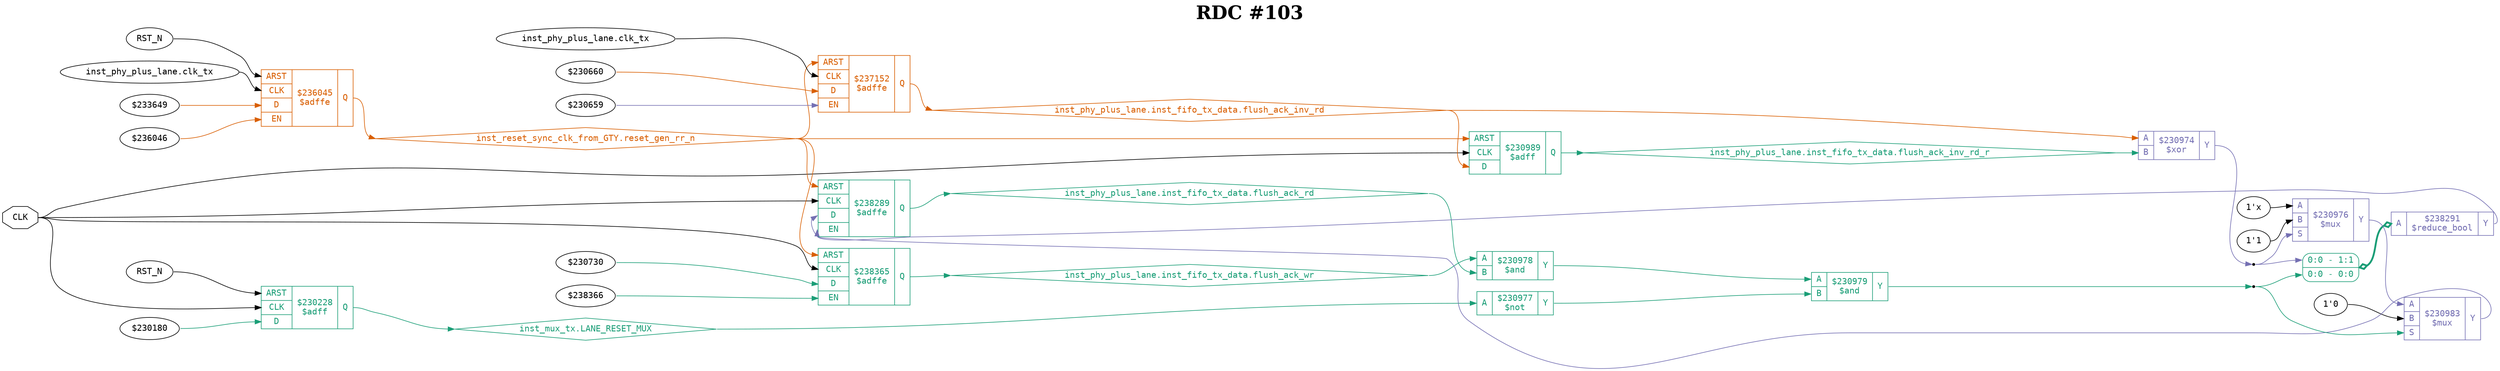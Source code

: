 digraph "spacefibre_light_top" {
label=<<b>RDC #103</b>>;
labelloc="t"
fontsize="30"
node ["fontname"="Courier"]
edge ["fontname"="Courier"]
rankdir="LR";
remincross=true;
n8 [ shape=octagon, label="CLK", color="black", fontcolor="black", href="/src/ip_spacefibre_light_top/spacefibre_light_top.vhd#45" ];
n9 [ shape=diamond, label="inst_mux_tx.LANE_RESET_MUX", colorscheme="dark28", color="1", fontcolor="1", href="/src/ip_spacefibre_light_top/mux_tx.vhd#58" ];
n10 [ shape=diamond, label="inst_phy_plus_lane.inst_fifo_tx_data.flush_ack_inv_rd", colorscheme="dark28", color="2", fontcolor="2", href="/src/ip/fifo_dc/fifo_dc.vhd#117" ];
n11 [ shape=diamond, label="inst_phy_plus_lane.inst_fifo_tx_data.flush_ack_inv_rd_r", colorscheme="dark28", color="1", fontcolor="1", href="/src/ip/fifo_dc/fifo_dc.vhd#118" ];
n12 [ shape=diamond, label="inst_phy_plus_lane.inst_fifo_tx_data.flush_ack_rd", colorscheme="dark28", color="1", fontcolor="1", href="/src/ip/fifo_dc/fifo_dc.vhd#120" ];
n13 [ shape=diamond, label="inst_phy_plus_lane.inst_fifo_tx_data.flush_ack_wr", colorscheme="dark28", color="1", fontcolor="1", href="/src/ip/fifo_dc/fifo_dc.vhd#119" ];
n14 [ shape=diamond, label="inst_reset_sync_clk_from_GTY.reset_gen_rr_n", colorscheme="dark28", color="2", fontcolor="2", href="/src/ip_spacefibre_light_top/reset_gen.vhd#46" ];
{ rank="source"; n8;}
{ rank="sink";}
v0 [ label="RST_N" ];
v1 [ label="inst_phy_plus_lane.clk_tx" ];
v2 [ label="$233649" ];
v3 [ label="$236046" ];
c19 [ shape=record, label="{{<p15> ARST|<p8> CLK|<p16> D|<p17> EN}|$236045\n$adffe|{<p18> Q}}", colorscheme="dark28", color="2", fontcolor="2" , href="/src/ip_spacefibre_light_top/reset_gen.vhd#56"  ];
v4 [ label="inst_phy_plus_lane.clk_tx" ];
v5 [ label="$230660" ];
v6 [ label="$230659" ];
c20 [ shape=record, label="{{<p15> ARST|<p8> CLK|<p16> D|<p17> EN}|$237152\n$adffe|{<p18> Q}}", colorscheme="dark28", color="2", fontcolor="2" , href="/src/ip/fifo_dc/fifo_dc.vhd#321"  ];
c21 [ shape=record, label="{{<p15> ARST|<p8> CLK|<p16> D|<p17> EN}|$238289\n$adffe|{<p18> Q}}", colorscheme="dark28", color="1", fontcolor="1" , href="/src/ip/fifo_dc/fifo_dc.vhd#440"  ];
v7 [ label="$230730" ];
v8 [ label="$238366" ];
c22 [ shape=record, label="{{<p15> ARST|<p8> CLK|<p16> D|<p17> EN}|$238365\n$adffe|{<p18> Q}}", colorscheme="dark28", color="1", fontcolor="1" , href="/src/ip/fifo_dc/fifo_dc.vhd#440"  ];
c25 [ shape=record, label="{{<p23> A}|$238291\n$reduce_bool|{<p24> Y}}", colorscheme="dark28", color="3", fontcolor="3" ];
x9 [ shape=record, style=rounded, label="<s1> 0:0 - 1:1 |<s0> 0:0 - 0:0 ", colorscheme="dark28", color="1", fontcolor="1" ];
x9:e -> c25:p23:w [arrowhead=odiamond, arrowtail=odiamond, dir=both, colorscheme="dark28", color="1", fontcolor="1", style="setlinewidth(3)", label=""];
v10 [ label="RST_N" ];
v11 [ label="$230180" ];
c26 [ shape=record, label="{{<p15> ARST|<p8> CLK|<p16> D}|$230228\n$adff|{<p18> Q}}", colorscheme="dark28", color="1", fontcolor="1" , href="/src/ip_spacefibre_light_top/mux_tx.vhd#75"  ];
c27 [ shape=record, label="{{<p23> A}|$230977\n$not|{<p24> Y}}", colorscheme="dark28", color="1", fontcolor="1" , href="/src/ip/fifo_dc/fifo_dc.vhd#471"  ];
c28 [ shape=record, label="{{<p15> ARST|<p8> CLK|<p16> D}|$230989\n$adff|{<p18> Q}}", colorscheme="dark28", color="1", fontcolor="1" , href="/src/ip/fifo_dc/fifo_dc.vhd#440"  ];
c30 [ shape=record, label="{{<p23> A|<p29> B}|$230974\n$xor|{<p24> Y}}", colorscheme="dark28", color="3", fontcolor="3" , href="/src/ip/fifo_dc/fifo_dc.vhd#466"  ];
v12 [ label="1'x" ];
v13 [ label="1'1" ];
c32 [ shape=record, label="{{<p23> A|<p29> B|<p31> S}|$230976\n$mux|{<p24> Y}}", colorscheme="dark28", color="3", fontcolor="3" , href="/src/ip/fifo_dc/fifo_dc.vhd#466"  ];
c33 [ shape=record, label="{{<p23> A|<p29> B}|$230978\n$and|{<p24> Y}}", colorscheme="dark28", color="1", fontcolor="1" , href="/src/ip/fifo_dc/fifo_dc.vhd#471"  ];
c34 [ shape=record, label="{{<p23> A|<p29> B}|$230979\n$and|{<p24> Y}}", colorscheme="dark28", color="1", fontcolor="1" , href="/src/ip/fifo_dc/fifo_dc.vhd#471"  ];
v14 [ label="1'0" ];
c35 [ shape=record, label="{{<p23> A|<p29> B|<p31> S}|$230983\n$mux|{<p24> Y}}", colorscheme="dark28", color="3", fontcolor="3" , href="/src/ip/fifo_dc/fifo_dc.vhd#471"  ];
c25:p24:e -> c21:p17:w [colorscheme="dark28", color="3", fontcolor="3", label=""];
c20:p18:e -> n10:w [colorscheme="dark28", color="2", fontcolor="2", label=""];
n10:e -> c28:p16:w [colorscheme="dark28", color="2", fontcolor="2", label=""];
n10:e -> c30:p23:w [colorscheme="dark28", color="2", fontcolor="2", label=""];
c28:p18:e -> n11:w [colorscheme="dark28", color="1", fontcolor="1", label=""];
n11:e -> c30:p29:w [colorscheme="dark28", color="1", fontcolor="1", label=""];
c21:p18:e -> n12:w [colorscheme="dark28", color="1", fontcolor="1", label=""];
n12:e -> c33:p29:w [colorscheme="dark28", color="1", fontcolor="1", label=""];
c22:p18:e -> n13:w [colorscheme="dark28", color="1", fontcolor="1", label=""];
n13:e -> c33:p23:w [colorscheme="dark28", color="1", fontcolor="1", label=""];
c19:p18:e -> n14:w [colorscheme="dark28", color="2", fontcolor="2", label=""];
n14:e -> c20:p15:w [colorscheme="dark28", color="2", fontcolor="2", label=""];
n14:e -> c21:p15:w [colorscheme="dark28", color="2", fontcolor="2", label=""];
n14:e -> c22:p15:w [colorscheme="dark28", color="2", fontcolor="2", label=""];
n14:e -> c28:p15:w [colorscheme="dark28", color="2", fontcolor="2", label=""];
c27:p24:e -> c34:p29:w [colorscheme="dark28", color="1", fontcolor="1", label=""];
n3 [ shape=point ];
c30:p24:e -> n3:w [colorscheme="dark28", color="3", fontcolor="3", label=""];
n3:e -> c32:p31:w [colorscheme="dark28", color="3", fontcolor="3", label=""];
n3:e -> x9:s1:w [colorscheme="dark28", color="3", fontcolor="3", label=""];
c32:p24:e -> c35:p23:w [colorscheme="dark28", color="3", fontcolor="3", label=""];
c33:p24:e -> c34:p23:w [colorscheme="dark28", color="1", fontcolor="1", label=""];
n6 [ shape=point ];
c34:p24:e -> n6:w [colorscheme="dark28", color="1", fontcolor="1", label=""];
n6:e -> c35:p31:w [colorscheme="dark28", color="1", fontcolor="1", label=""];
n6:e -> x9:s0:w [colorscheme="dark28", color="1", fontcolor="1", label=""];
c35:p24:e -> c21:p16:w [colorscheme="dark28", color="3", fontcolor="3", label=""];
n8:e -> c21:p8:w [color="black", fontcolor="black", label=""];
n8:e -> c22:p8:w [color="black", fontcolor="black", label=""];
n8:e -> c26:p8:w [color="black", fontcolor="black", label=""];
n8:e -> c28:p8:w [color="black", fontcolor="black", label=""];
c26:p18:e -> n9:w [colorscheme="dark28", color="1", fontcolor="1", label=""];
n9:e -> c27:p23:w [colorscheme="dark28", color="1", fontcolor="1", label=""];
v0:e -> c19:p15:w [color="black", fontcolor="black", label=""];
v1:e -> c19:p8:w [color="black", fontcolor="black", label=""];
v10:e -> c26:p15:w [color="black", fontcolor="black", label=""];
v11:e -> c26:p16:w [colorscheme="dark28", color="1", fontcolor="1", label=""];
v12:e -> c32:p23:w [color="black", fontcolor="black", label=""];
v13:e -> c32:p29:w [color="black", fontcolor="black", label=""];
v14:e -> c35:p29:w [color="black", fontcolor="black", label=""];
v2:e -> c19:p16:w [colorscheme="dark28", color="2", fontcolor="2", label=""];
v3:e -> c19:p17:w [colorscheme="dark28", color="2", fontcolor="2", label=""];
v4:e -> c20:p8:w [color="black", fontcolor="black", label=""];
v5:e -> c20:p16:w [colorscheme="dark28", color="2", fontcolor="2", label=""];
v6:e -> c20:p17:w [colorscheme="dark28", color="3", fontcolor="3", label=""];
v7:e -> c22:p16:w [colorscheme="dark28", color="1", fontcolor="1", label=""];
v8:e -> c22:p17:w [colorscheme="dark28", color="1", fontcolor="1", label=""];
}
